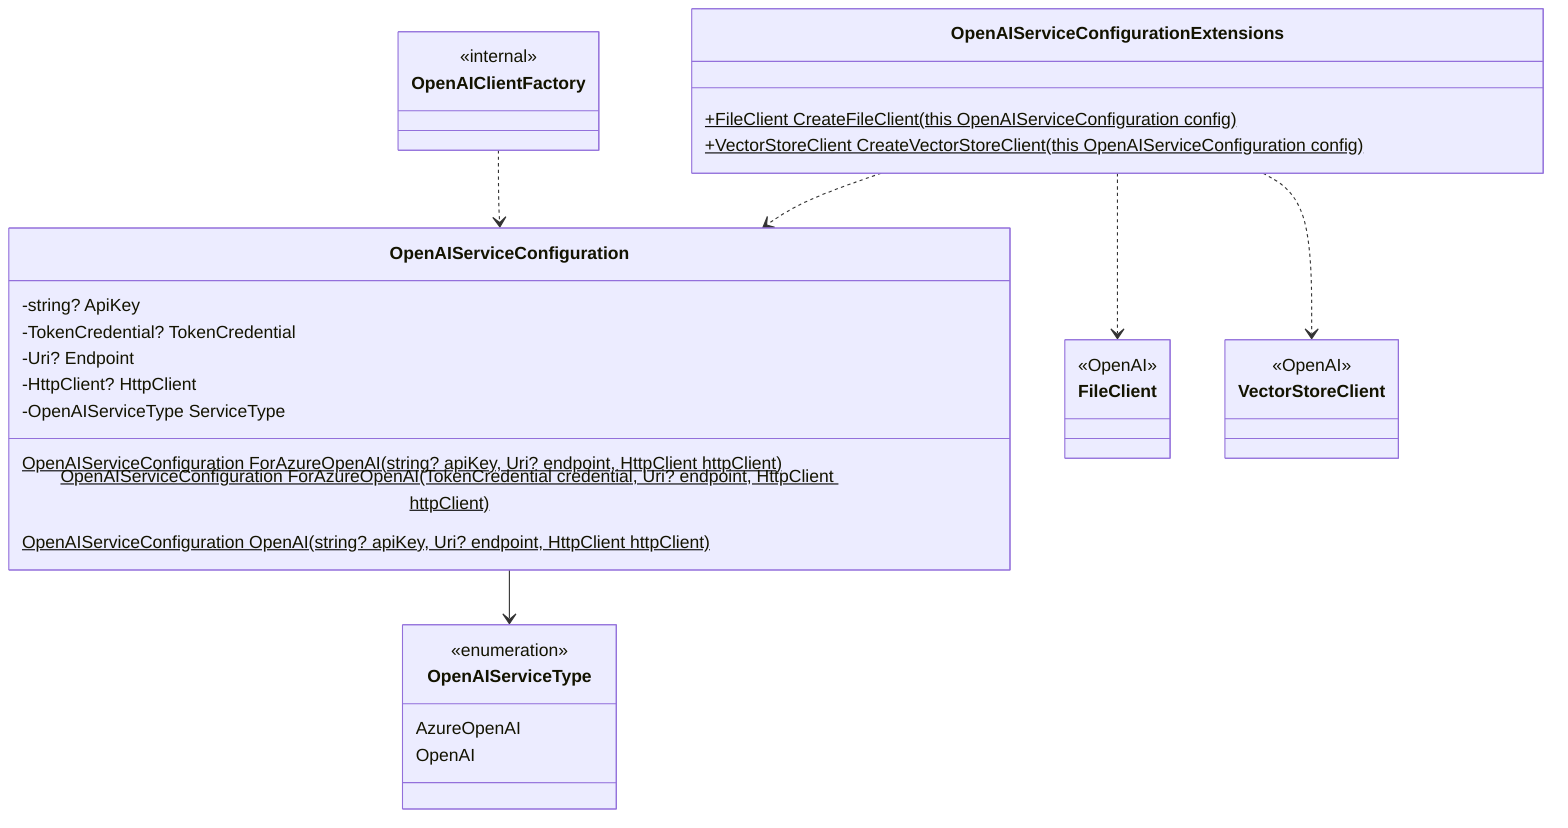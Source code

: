classDiagram

    OpenAIClientFactory ..> OpenAIServiceConfiguration
    class OpenAIClientFactory {
        <<internal>>
    }

    OpenAIServiceConfiguration --> OpenAIServiceType
    class OpenAIServiceConfiguration {
        OpenAIServiceConfiguration ForAzureOpenAI(string? apiKey, Uri? endpoint, HttpClient httpClient)$
        OpenAIServiceConfiguration ForAzureOpenAI(TokenCredential credential, Uri? endpoint, HttpClient httpClient)$
        OpenAIServiceConfiguration OpenAI(string? apiKey, Uri? endpoint, HttpClient httpClient)$
        -string? ApiKey
        -TokenCredential? TokenCredential
        -Uri? Endpoint
        -HttpClient? HttpClient
        -OpenAIServiceType ServiceType
    }

    OpenAIServiceConfigurationExtensions ..> OpenAIServiceConfiguration
    OpenAIServiceConfigurationExtensions ..> FileClient
    OpenAIServiceConfigurationExtensions ..> VectorStoreClient
    class OpenAIServiceConfigurationExtensions {
        +FileClient CreateFileClient(this OpenAIServiceConfiguration config)$
        +VectorStoreClient CreateVectorStoreClient(this OpenAIServiceConfiguration config)$
    }

    class OpenAIServiceType {
        <<enumeration>>
        AzureOpenAI
        OpenAI
    }

    class FileClient {
        <<OpenAI>>
    }

    class VectorStoreClient {
        <<OpenAI>>
    }